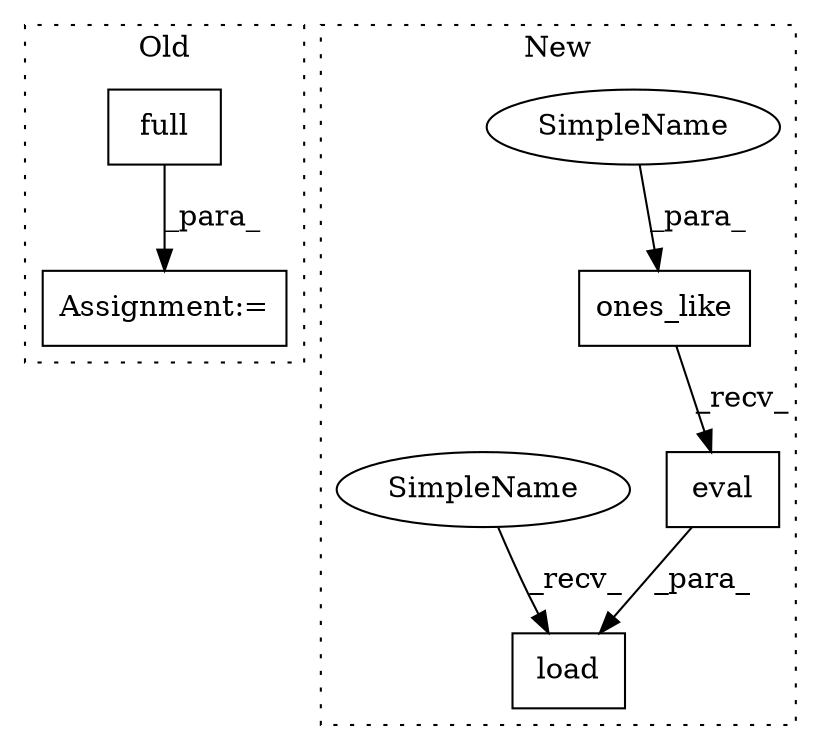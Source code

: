 digraph G {
subgraph cluster0 {
1 [label="full" a="32" s="6068,6096" l="10,1" shape="box"];
5 [label="Assignment:=" a="7" s="6029" l="1" shape="box"];
label = "Old";
style="dotted";
}
subgraph cluster1 {
2 [label="load" a="32" s="9481,9519" l="5,1" shape="box"];
3 [label="ones_like" a="32" s="9497,9511" l="10,1" shape="box"];
4 [label="eval" a="32" s="9513" l="6" shape="box"];
6 [label="SimpleName" a="42" s="9507" l="4" shape="ellipse"];
7 [label="SimpleName" a="42" s="9476" l="4" shape="ellipse"];
label = "New";
style="dotted";
}
1 -> 5 [label="_para_"];
3 -> 4 [label="_recv_"];
4 -> 2 [label="_para_"];
6 -> 3 [label="_para_"];
7 -> 2 [label="_recv_"];
}